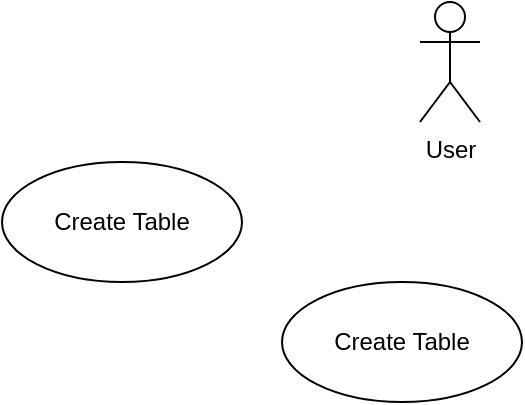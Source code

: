 <mxfile version="13.8.0" type="github">
  <diagram id="NNxyv4w95sROrcnXG4go" name="Page-1">
    <mxGraphModel dx="1422" dy="762" grid="1" gridSize="10" guides="1" tooltips="1" connect="1" arrows="1" fold="1" page="1" pageScale="1" pageWidth="827" pageHeight="1169" math="0" shadow="0">
      <root>
        <mxCell id="0" />
        <mxCell id="1" parent="0" />
        <mxCell id="PZDEGuA4CCAeI-AHYn79-1" value="User" style="shape=umlActor;verticalLabelPosition=bottom;verticalAlign=top;html=1;" vertex="1" parent="1">
          <mxGeometry x="399" y="30" width="30" height="60" as="geometry" />
        </mxCell>
        <mxCell id="PZDEGuA4CCAeI-AHYn79-2" value="Create Table" style="ellipse;whiteSpace=wrap;html=1;" vertex="1" parent="1">
          <mxGeometry x="190" y="110" width="120" height="60" as="geometry" />
        </mxCell>
        <mxCell id="PZDEGuA4CCAeI-AHYn79-3" value="Create Table" style="ellipse;whiteSpace=wrap;html=1;" vertex="1" parent="1">
          <mxGeometry x="330" y="170" width="120" height="60" as="geometry" />
        </mxCell>
      </root>
    </mxGraphModel>
  </diagram>
</mxfile>
